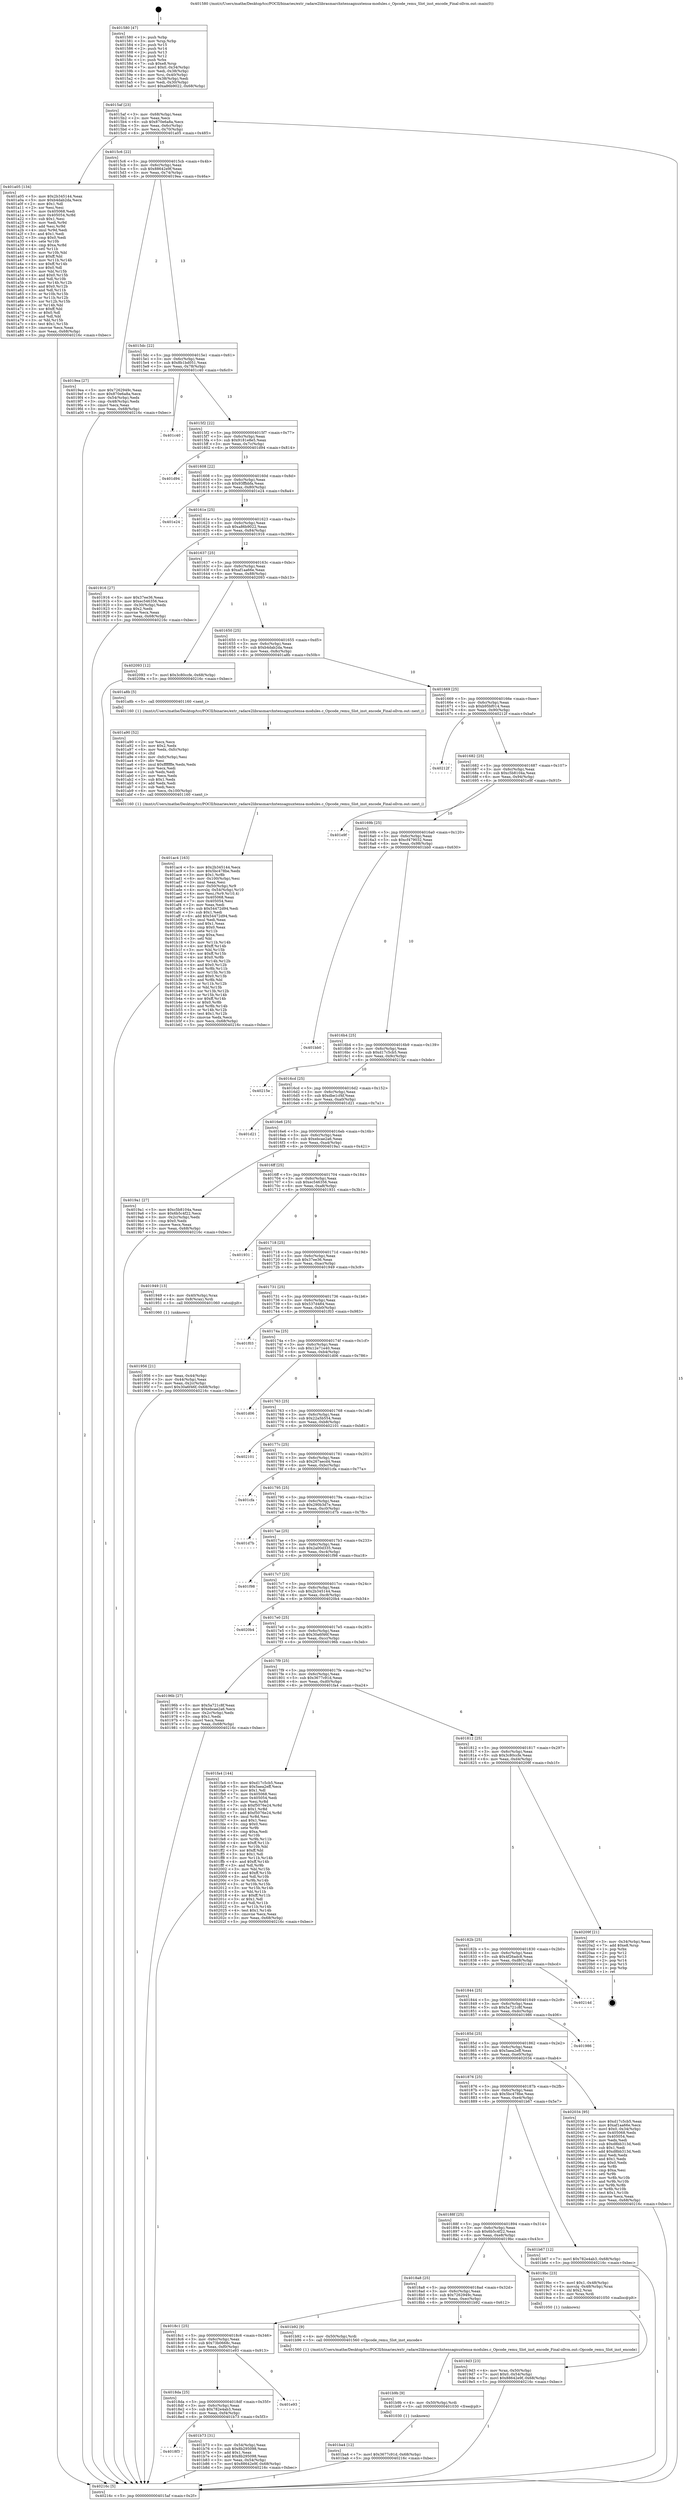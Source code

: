 digraph "0x401580" {
  label = "0x401580 (/mnt/c/Users/mathe/Desktop/tcc/POCII/binaries/extr_radare2librasmarchxtensagnuxtensa-modules.c_Opcode_remu_Slot_inst_encode_Final-ollvm.out::main(0))"
  labelloc = "t"
  node[shape=record]

  Entry [label="",width=0.3,height=0.3,shape=circle,fillcolor=black,style=filled]
  "0x4015af" [label="{
     0x4015af [23]\l
     | [instrs]\l
     &nbsp;&nbsp;0x4015af \<+3\>: mov -0x68(%rbp),%eax\l
     &nbsp;&nbsp;0x4015b2 \<+2\>: mov %eax,%ecx\l
     &nbsp;&nbsp;0x4015b4 \<+6\>: sub $0x870e6a8a,%ecx\l
     &nbsp;&nbsp;0x4015ba \<+3\>: mov %eax,-0x6c(%rbp)\l
     &nbsp;&nbsp;0x4015bd \<+3\>: mov %ecx,-0x70(%rbp)\l
     &nbsp;&nbsp;0x4015c0 \<+6\>: je 0000000000401a05 \<main+0x485\>\l
  }"]
  "0x401a05" [label="{
     0x401a05 [134]\l
     | [instrs]\l
     &nbsp;&nbsp;0x401a05 \<+5\>: mov $0x2b345144,%eax\l
     &nbsp;&nbsp;0x401a0a \<+5\>: mov $0xb4dab2da,%ecx\l
     &nbsp;&nbsp;0x401a0f \<+2\>: mov $0x1,%dl\l
     &nbsp;&nbsp;0x401a11 \<+2\>: xor %esi,%esi\l
     &nbsp;&nbsp;0x401a13 \<+7\>: mov 0x405068,%edi\l
     &nbsp;&nbsp;0x401a1a \<+8\>: mov 0x405054,%r8d\l
     &nbsp;&nbsp;0x401a22 \<+3\>: sub $0x1,%esi\l
     &nbsp;&nbsp;0x401a25 \<+3\>: mov %edi,%r9d\l
     &nbsp;&nbsp;0x401a28 \<+3\>: add %esi,%r9d\l
     &nbsp;&nbsp;0x401a2b \<+4\>: imul %r9d,%edi\l
     &nbsp;&nbsp;0x401a2f \<+3\>: and $0x1,%edi\l
     &nbsp;&nbsp;0x401a32 \<+3\>: cmp $0x0,%edi\l
     &nbsp;&nbsp;0x401a35 \<+4\>: sete %r10b\l
     &nbsp;&nbsp;0x401a39 \<+4\>: cmp $0xa,%r8d\l
     &nbsp;&nbsp;0x401a3d \<+4\>: setl %r11b\l
     &nbsp;&nbsp;0x401a41 \<+3\>: mov %r10b,%bl\l
     &nbsp;&nbsp;0x401a44 \<+3\>: xor $0xff,%bl\l
     &nbsp;&nbsp;0x401a47 \<+3\>: mov %r11b,%r14b\l
     &nbsp;&nbsp;0x401a4a \<+4\>: xor $0xff,%r14b\l
     &nbsp;&nbsp;0x401a4e \<+3\>: xor $0x0,%dl\l
     &nbsp;&nbsp;0x401a51 \<+3\>: mov %bl,%r15b\l
     &nbsp;&nbsp;0x401a54 \<+4\>: and $0x0,%r15b\l
     &nbsp;&nbsp;0x401a58 \<+3\>: and %dl,%r10b\l
     &nbsp;&nbsp;0x401a5b \<+3\>: mov %r14b,%r12b\l
     &nbsp;&nbsp;0x401a5e \<+4\>: and $0x0,%r12b\l
     &nbsp;&nbsp;0x401a62 \<+3\>: and %dl,%r11b\l
     &nbsp;&nbsp;0x401a65 \<+3\>: or %r10b,%r15b\l
     &nbsp;&nbsp;0x401a68 \<+3\>: or %r11b,%r12b\l
     &nbsp;&nbsp;0x401a6b \<+3\>: xor %r12b,%r15b\l
     &nbsp;&nbsp;0x401a6e \<+3\>: or %r14b,%bl\l
     &nbsp;&nbsp;0x401a71 \<+3\>: xor $0xff,%bl\l
     &nbsp;&nbsp;0x401a74 \<+3\>: or $0x0,%dl\l
     &nbsp;&nbsp;0x401a77 \<+2\>: and %dl,%bl\l
     &nbsp;&nbsp;0x401a79 \<+3\>: or %bl,%r15b\l
     &nbsp;&nbsp;0x401a7c \<+4\>: test $0x1,%r15b\l
     &nbsp;&nbsp;0x401a80 \<+3\>: cmovne %ecx,%eax\l
     &nbsp;&nbsp;0x401a83 \<+3\>: mov %eax,-0x68(%rbp)\l
     &nbsp;&nbsp;0x401a86 \<+5\>: jmp 000000000040216c \<main+0xbec\>\l
  }"]
  "0x4015c6" [label="{
     0x4015c6 [22]\l
     | [instrs]\l
     &nbsp;&nbsp;0x4015c6 \<+5\>: jmp 00000000004015cb \<main+0x4b\>\l
     &nbsp;&nbsp;0x4015cb \<+3\>: mov -0x6c(%rbp),%eax\l
     &nbsp;&nbsp;0x4015ce \<+5\>: sub $0x88642e9f,%eax\l
     &nbsp;&nbsp;0x4015d3 \<+3\>: mov %eax,-0x74(%rbp)\l
     &nbsp;&nbsp;0x4015d6 \<+6\>: je 00000000004019ea \<main+0x46a\>\l
  }"]
  Exit [label="",width=0.3,height=0.3,shape=circle,fillcolor=black,style=filled,peripheries=2]
  "0x4019ea" [label="{
     0x4019ea [27]\l
     | [instrs]\l
     &nbsp;&nbsp;0x4019ea \<+5\>: mov $0x7262949c,%eax\l
     &nbsp;&nbsp;0x4019ef \<+5\>: mov $0x870e6a8a,%ecx\l
     &nbsp;&nbsp;0x4019f4 \<+3\>: mov -0x54(%rbp),%edx\l
     &nbsp;&nbsp;0x4019f7 \<+3\>: cmp -0x48(%rbp),%edx\l
     &nbsp;&nbsp;0x4019fa \<+3\>: cmovl %ecx,%eax\l
     &nbsp;&nbsp;0x4019fd \<+3\>: mov %eax,-0x68(%rbp)\l
     &nbsp;&nbsp;0x401a00 \<+5\>: jmp 000000000040216c \<main+0xbec\>\l
  }"]
  "0x4015dc" [label="{
     0x4015dc [22]\l
     | [instrs]\l
     &nbsp;&nbsp;0x4015dc \<+5\>: jmp 00000000004015e1 \<main+0x61\>\l
     &nbsp;&nbsp;0x4015e1 \<+3\>: mov -0x6c(%rbp),%eax\l
     &nbsp;&nbsp;0x4015e4 \<+5\>: sub $0x8b1bd051,%eax\l
     &nbsp;&nbsp;0x4015e9 \<+3\>: mov %eax,-0x78(%rbp)\l
     &nbsp;&nbsp;0x4015ec \<+6\>: je 0000000000401c40 \<main+0x6c0\>\l
  }"]
  "0x401ba4" [label="{
     0x401ba4 [12]\l
     | [instrs]\l
     &nbsp;&nbsp;0x401ba4 \<+7\>: movl $0x3677c91d,-0x68(%rbp)\l
     &nbsp;&nbsp;0x401bab \<+5\>: jmp 000000000040216c \<main+0xbec\>\l
  }"]
  "0x401c40" [label="{
     0x401c40\l
  }", style=dashed]
  "0x4015f2" [label="{
     0x4015f2 [22]\l
     | [instrs]\l
     &nbsp;&nbsp;0x4015f2 \<+5\>: jmp 00000000004015f7 \<main+0x77\>\l
     &nbsp;&nbsp;0x4015f7 \<+3\>: mov -0x6c(%rbp),%eax\l
     &nbsp;&nbsp;0x4015fa \<+5\>: sub $0x9181e8e5,%eax\l
     &nbsp;&nbsp;0x4015ff \<+3\>: mov %eax,-0x7c(%rbp)\l
     &nbsp;&nbsp;0x401602 \<+6\>: je 0000000000401d94 \<main+0x814\>\l
  }"]
  "0x401b9b" [label="{
     0x401b9b [9]\l
     | [instrs]\l
     &nbsp;&nbsp;0x401b9b \<+4\>: mov -0x50(%rbp),%rdi\l
     &nbsp;&nbsp;0x401b9f \<+5\>: call 0000000000401030 \<free@plt\>\l
     | [calls]\l
     &nbsp;&nbsp;0x401030 \{1\} (unknown)\l
  }"]
  "0x401d94" [label="{
     0x401d94\l
  }", style=dashed]
  "0x401608" [label="{
     0x401608 [22]\l
     | [instrs]\l
     &nbsp;&nbsp;0x401608 \<+5\>: jmp 000000000040160d \<main+0x8d\>\l
     &nbsp;&nbsp;0x40160d \<+3\>: mov -0x6c(%rbp),%eax\l
     &nbsp;&nbsp;0x401610 \<+5\>: sub $0x93ffbbfa,%eax\l
     &nbsp;&nbsp;0x401615 \<+3\>: mov %eax,-0x80(%rbp)\l
     &nbsp;&nbsp;0x401618 \<+6\>: je 0000000000401e24 \<main+0x8a4\>\l
  }"]
  "0x4018f3" [label="{
     0x4018f3\l
  }", style=dashed]
  "0x401e24" [label="{
     0x401e24\l
  }", style=dashed]
  "0x40161e" [label="{
     0x40161e [25]\l
     | [instrs]\l
     &nbsp;&nbsp;0x40161e \<+5\>: jmp 0000000000401623 \<main+0xa3\>\l
     &nbsp;&nbsp;0x401623 \<+3\>: mov -0x6c(%rbp),%eax\l
     &nbsp;&nbsp;0x401626 \<+5\>: sub $0xa86b9022,%eax\l
     &nbsp;&nbsp;0x40162b \<+6\>: mov %eax,-0x84(%rbp)\l
     &nbsp;&nbsp;0x401631 \<+6\>: je 0000000000401916 \<main+0x396\>\l
  }"]
  "0x401b73" [label="{
     0x401b73 [31]\l
     | [instrs]\l
     &nbsp;&nbsp;0x401b73 \<+3\>: mov -0x54(%rbp),%eax\l
     &nbsp;&nbsp;0x401b76 \<+5\>: sub $0x8b295098,%eax\l
     &nbsp;&nbsp;0x401b7b \<+3\>: add $0x1,%eax\l
     &nbsp;&nbsp;0x401b7e \<+5\>: add $0x8b295098,%eax\l
     &nbsp;&nbsp;0x401b83 \<+3\>: mov %eax,-0x54(%rbp)\l
     &nbsp;&nbsp;0x401b86 \<+7\>: movl $0x88642e9f,-0x68(%rbp)\l
     &nbsp;&nbsp;0x401b8d \<+5\>: jmp 000000000040216c \<main+0xbec\>\l
  }"]
  "0x401916" [label="{
     0x401916 [27]\l
     | [instrs]\l
     &nbsp;&nbsp;0x401916 \<+5\>: mov $0x37ee36,%eax\l
     &nbsp;&nbsp;0x40191b \<+5\>: mov $0xec546356,%ecx\l
     &nbsp;&nbsp;0x401920 \<+3\>: mov -0x30(%rbp),%edx\l
     &nbsp;&nbsp;0x401923 \<+3\>: cmp $0x2,%edx\l
     &nbsp;&nbsp;0x401926 \<+3\>: cmovne %ecx,%eax\l
     &nbsp;&nbsp;0x401929 \<+3\>: mov %eax,-0x68(%rbp)\l
     &nbsp;&nbsp;0x40192c \<+5\>: jmp 000000000040216c \<main+0xbec\>\l
  }"]
  "0x401637" [label="{
     0x401637 [25]\l
     | [instrs]\l
     &nbsp;&nbsp;0x401637 \<+5\>: jmp 000000000040163c \<main+0xbc\>\l
     &nbsp;&nbsp;0x40163c \<+3\>: mov -0x6c(%rbp),%eax\l
     &nbsp;&nbsp;0x40163f \<+5\>: sub $0xaf1aa66e,%eax\l
     &nbsp;&nbsp;0x401644 \<+6\>: mov %eax,-0x88(%rbp)\l
     &nbsp;&nbsp;0x40164a \<+6\>: je 0000000000402093 \<main+0xb13\>\l
  }"]
  "0x40216c" [label="{
     0x40216c [5]\l
     | [instrs]\l
     &nbsp;&nbsp;0x40216c \<+5\>: jmp 00000000004015af \<main+0x2f\>\l
  }"]
  "0x401580" [label="{
     0x401580 [47]\l
     | [instrs]\l
     &nbsp;&nbsp;0x401580 \<+1\>: push %rbp\l
     &nbsp;&nbsp;0x401581 \<+3\>: mov %rsp,%rbp\l
     &nbsp;&nbsp;0x401584 \<+2\>: push %r15\l
     &nbsp;&nbsp;0x401586 \<+2\>: push %r14\l
     &nbsp;&nbsp;0x401588 \<+2\>: push %r13\l
     &nbsp;&nbsp;0x40158a \<+2\>: push %r12\l
     &nbsp;&nbsp;0x40158c \<+1\>: push %rbx\l
     &nbsp;&nbsp;0x40158d \<+7\>: sub $0xe8,%rsp\l
     &nbsp;&nbsp;0x401594 \<+7\>: movl $0x0,-0x34(%rbp)\l
     &nbsp;&nbsp;0x40159b \<+3\>: mov %edi,-0x38(%rbp)\l
     &nbsp;&nbsp;0x40159e \<+4\>: mov %rsi,-0x40(%rbp)\l
     &nbsp;&nbsp;0x4015a2 \<+3\>: mov -0x38(%rbp),%edi\l
     &nbsp;&nbsp;0x4015a5 \<+3\>: mov %edi,-0x30(%rbp)\l
     &nbsp;&nbsp;0x4015a8 \<+7\>: movl $0xa86b9022,-0x68(%rbp)\l
  }"]
  "0x4018da" [label="{
     0x4018da [25]\l
     | [instrs]\l
     &nbsp;&nbsp;0x4018da \<+5\>: jmp 00000000004018df \<main+0x35f\>\l
     &nbsp;&nbsp;0x4018df \<+3\>: mov -0x6c(%rbp),%eax\l
     &nbsp;&nbsp;0x4018e2 \<+5\>: sub $0x782e4ab3,%eax\l
     &nbsp;&nbsp;0x4018e7 \<+6\>: mov %eax,-0xf4(%rbp)\l
     &nbsp;&nbsp;0x4018ed \<+6\>: je 0000000000401b73 \<main+0x5f3\>\l
  }"]
  "0x402093" [label="{
     0x402093 [12]\l
     | [instrs]\l
     &nbsp;&nbsp;0x402093 \<+7\>: movl $0x3c80ccfe,-0x68(%rbp)\l
     &nbsp;&nbsp;0x40209a \<+5\>: jmp 000000000040216c \<main+0xbec\>\l
  }"]
  "0x401650" [label="{
     0x401650 [25]\l
     | [instrs]\l
     &nbsp;&nbsp;0x401650 \<+5\>: jmp 0000000000401655 \<main+0xd5\>\l
     &nbsp;&nbsp;0x401655 \<+3\>: mov -0x6c(%rbp),%eax\l
     &nbsp;&nbsp;0x401658 \<+5\>: sub $0xb4dab2da,%eax\l
     &nbsp;&nbsp;0x40165d \<+6\>: mov %eax,-0x8c(%rbp)\l
     &nbsp;&nbsp;0x401663 \<+6\>: je 0000000000401a8b \<main+0x50b\>\l
  }"]
  "0x401e93" [label="{
     0x401e93\l
  }", style=dashed]
  "0x401a8b" [label="{
     0x401a8b [5]\l
     | [instrs]\l
     &nbsp;&nbsp;0x401a8b \<+5\>: call 0000000000401160 \<next_i\>\l
     | [calls]\l
     &nbsp;&nbsp;0x401160 \{1\} (/mnt/c/Users/mathe/Desktop/tcc/POCII/binaries/extr_radare2librasmarchxtensagnuxtensa-modules.c_Opcode_remu_Slot_inst_encode_Final-ollvm.out::next_i)\l
  }"]
  "0x401669" [label="{
     0x401669 [25]\l
     | [instrs]\l
     &nbsp;&nbsp;0x401669 \<+5\>: jmp 000000000040166e \<main+0xee\>\l
     &nbsp;&nbsp;0x40166e \<+3\>: mov -0x6c(%rbp),%eax\l
     &nbsp;&nbsp;0x401671 \<+5\>: sub $0xb95bf014,%eax\l
     &nbsp;&nbsp;0x401676 \<+6\>: mov %eax,-0x90(%rbp)\l
     &nbsp;&nbsp;0x40167c \<+6\>: je 000000000040212f \<main+0xbaf\>\l
  }"]
  "0x4018c1" [label="{
     0x4018c1 [25]\l
     | [instrs]\l
     &nbsp;&nbsp;0x4018c1 \<+5\>: jmp 00000000004018c6 \<main+0x346\>\l
     &nbsp;&nbsp;0x4018c6 \<+3\>: mov -0x6c(%rbp),%eax\l
     &nbsp;&nbsp;0x4018c9 \<+5\>: sub $0x73b0668c,%eax\l
     &nbsp;&nbsp;0x4018ce \<+6\>: mov %eax,-0xf0(%rbp)\l
     &nbsp;&nbsp;0x4018d4 \<+6\>: je 0000000000401e93 \<main+0x913\>\l
  }"]
  "0x40212f" [label="{
     0x40212f\l
  }", style=dashed]
  "0x401682" [label="{
     0x401682 [25]\l
     | [instrs]\l
     &nbsp;&nbsp;0x401682 \<+5\>: jmp 0000000000401687 \<main+0x107\>\l
     &nbsp;&nbsp;0x401687 \<+3\>: mov -0x6c(%rbp),%eax\l
     &nbsp;&nbsp;0x40168a \<+5\>: sub $0xc5b8104a,%eax\l
     &nbsp;&nbsp;0x40168f \<+6\>: mov %eax,-0x94(%rbp)\l
     &nbsp;&nbsp;0x401695 \<+6\>: je 0000000000401e9f \<main+0x91f\>\l
  }"]
  "0x401b92" [label="{
     0x401b92 [9]\l
     | [instrs]\l
     &nbsp;&nbsp;0x401b92 \<+4\>: mov -0x50(%rbp),%rdi\l
     &nbsp;&nbsp;0x401b96 \<+5\>: call 0000000000401560 \<Opcode_remu_Slot_inst_encode\>\l
     | [calls]\l
     &nbsp;&nbsp;0x401560 \{1\} (/mnt/c/Users/mathe/Desktop/tcc/POCII/binaries/extr_radare2librasmarchxtensagnuxtensa-modules.c_Opcode_remu_Slot_inst_encode_Final-ollvm.out::Opcode_remu_Slot_inst_encode)\l
  }"]
  "0x401e9f" [label="{
     0x401e9f\l
  }", style=dashed]
  "0x40169b" [label="{
     0x40169b [25]\l
     | [instrs]\l
     &nbsp;&nbsp;0x40169b \<+5\>: jmp 00000000004016a0 \<main+0x120\>\l
     &nbsp;&nbsp;0x4016a0 \<+3\>: mov -0x6c(%rbp),%eax\l
     &nbsp;&nbsp;0x4016a3 \<+5\>: sub $0xcf479032,%eax\l
     &nbsp;&nbsp;0x4016a8 \<+6\>: mov %eax,-0x98(%rbp)\l
     &nbsp;&nbsp;0x4016ae \<+6\>: je 0000000000401bb0 \<main+0x630\>\l
  }"]
  "0x401ac4" [label="{
     0x401ac4 [163]\l
     | [instrs]\l
     &nbsp;&nbsp;0x401ac4 \<+5\>: mov $0x2b345144,%ecx\l
     &nbsp;&nbsp;0x401ac9 \<+5\>: mov $0x5bc478be,%edx\l
     &nbsp;&nbsp;0x401ace \<+3\>: mov $0x1,%r8b\l
     &nbsp;&nbsp;0x401ad1 \<+6\>: mov -0x100(%rbp),%esi\l
     &nbsp;&nbsp;0x401ad7 \<+3\>: imul %eax,%esi\l
     &nbsp;&nbsp;0x401ada \<+4\>: mov -0x50(%rbp),%r9\l
     &nbsp;&nbsp;0x401ade \<+4\>: movslq -0x54(%rbp),%r10\l
     &nbsp;&nbsp;0x401ae2 \<+4\>: mov %esi,(%r9,%r10,4)\l
     &nbsp;&nbsp;0x401ae6 \<+7\>: mov 0x405068,%eax\l
     &nbsp;&nbsp;0x401aed \<+7\>: mov 0x405054,%esi\l
     &nbsp;&nbsp;0x401af4 \<+2\>: mov %eax,%edi\l
     &nbsp;&nbsp;0x401af6 \<+6\>: sub $0x54472d94,%edi\l
     &nbsp;&nbsp;0x401afc \<+3\>: sub $0x1,%edi\l
     &nbsp;&nbsp;0x401aff \<+6\>: add $0x54472d94,%edi\l
     &nbsp;&nbsp;0x401b05 \<+3\>: imul %edi,%eax\l
     &nbsp;&nbsp;0x401b08 \<+3\>: and $0x1,%eax\l
     &nbsp;&nbsp;0x401b0b \<+3\>: cmp $0x0,%eax\l
     &nbsp;&nbsp;0x401b0e \<+4\>: sete %r11b\l
     &nbsp;&nbsp;0x401b12 \<+3\>: cmp $0xa,%esi\l
     &nbsp;&nbsp;0x401b15 \<+3\>: setl %bl\l
     &nbsp;&nbsp;0x401b18 \<+3\>: mov %r11b,%r14b\l
     &nbsp;&nbsp;0x401b1b \<+4\>: xor $0xff,%r14b\l
     &nbsp;&nbsp;0x401b1f \<+3\>: mov %bl,%r15b\l
     &nbsp;&nbsp;0x401b22 \<+4\>: xor $0xff,%r15b\l
     &nbsp;&nbsp;0x401b26 \<+4\>: xor $0x0,%r8b\l
     &nbsp;&nbsp;0x401b2a \<+3\>: mov %r14b,%r12b\l
     &nbsp;&nbsp;0x401b2d \<+4\>: and $0x0,%r12b\l
     &nbsp;&nbsp;0x401b31 \<+3\>: and %r8b,%r11b\l
     &nbsp;&nbsp;0x401b34 \<+3\>: mov %r15b,%r13b\l
     &nbsp;&nbsp;0x401b37 \<+4\>: and $0x0,%r13b\l
     &nbsp;&nbsp;0x401b3b \<+3\>: and %r8b,%bl\l
     &nbsp;&nbsp;0x401b3e \<+3\>: or %r11b,%r12b\l
     &nbsp;&nbsp;0x401b41 \<+3\>: or %bl,%r13b\l
     &nbsp;&nbsp;0x401b44 \<+3\>: xor %r13b,%r12b\l
     &nbsp;&nbsp;0x401b47 \<+3\>: or %r15b,%r14b\l
     &nbsp;&nbsp;0x401b4a \<+4\>: xor $0xff,%r14b\l
     &nbsp;&nbsp;0x401b4e \<+4\>: or $0x0,%r8b\l
     &nbsp;&nbsp;0x401b52 \<+3\>: and %r8b,%r14b\l
     &nbsp;&nbsp;0x401b55 \<+3\>: or %r14b,%r12b\l
     &nbsp;&nbsp;0x401b58 \<+4\>: test $0x1,%r12b\l
     &nbsp;&nbsp;0x401b5c \<+3\>: cmovne %edx,%ecx\l
     &nbsp;&nbsp;0x401b5f \<+3\>: mov %ecx,-0x68(%rbp)\l
     &nbsp;&nbsp;0x401b62 \<+5\>: jmp 000000000040216c \<main+0xbec\>\l
  }"]
  "0x401bb0" [label="{
     0x401bb0\l
  }", style=dashed]
  "0x4016b4" [label="{
     0x4016b4 [25]\l
     | [instrs]\l
     &nbsp;&nbsp;0x4016b4 \<+5\>: jmp 00000000004016b9 \<main+0x139\>\l
     &nbsp;&nbsp;0x4016b9 \<+3\>: mov -0x6c(%rbp),%eax\l
     &nbsp;&nbsp;0x4016bc \<+5\>: sub $0xd17c5cb5,%eax\l
     &nbsp;&nbsp;0x4016c1 \<+6\>: mov %eax,-0x9c(%rbp)\l
     &nbsp;&nbsp;0x4016c7 \<+6\>: je 000000000040215e \<main+0xbde\>\l
  }"]
  "0x401a90" [label="{
     0x401a90 [52]\l
     | [instrs]\l
     &nbsp;&nbsp;0x401a90 \<+2\>: xor %ecx,%ecx\l
     &nbsp;&nbsp;0x401a92 \<+5\>: mov $0x2,%edx\l
     &nbsp;&nbsp;0x401a97 \<+6\>: mov %edx,-0xfc(%rbp)\l
     &nbsp;&nbsp;0x401a9d \<+1\>: cltd\l
     &nbsp;&nbsp;0x401a9e \<+6\>: mov -0xfc(%rbp),%esi\l
     &nbsp;&nbsp;0x401aa4 \<+2\>: idiv %esi\l
     &nbsp;&nbsp;0x401aa6 \<+6\>: imul $0xfffffffe,%edx,%edx\l
     &nbsp;&nbsp;0x401aac \<+2\>: mov %ecx,%edi\l
     &nbsp;&nbsp;0x401aae \<+2\>: sub %edx,%edi\l
     &nbsp;&nbsp;0x401ab0 \<+2\>: mov %ecx,%edx\l
     &nbsp;&nbsp;0x401ab2 \<+3\>: sub $0x1,%edx\l
     &nbsp;&nbsp;0x401ab5 \<+2\>: add %edx,%edi\l
     &nbsp;&nbsp;0x401ab7 \<+2\>: sub %edi,%ecx\l
     &nbsp;&nbsp;0x401ab9 \<+6\>: mov %ecx,-0x100(%rbp)\l
     &nbsp;&nbsp;0x401abf \<+5\>: call 0000000000401160 \<next_i\>\l
     | [calls]\l
     &nbsp;&nbsp;0x401160 \{1\} (/mnt/c/Users/mathe/Desktop/tcc/POCII/binaries/extr_radare2librasmarchxtensagnuxtensa-modules.c_Opcode_remu_Slot_inst_encode_Final-ollvm.out::next_i)\l
  }"]
  "0x40215e" [label="{
     0x40215e\l
  }", style=dashed]
  "0x4016cd" [label="{
     0x4016cd [25]\l
     | [instrs]\l
     &nbsp;&nbsp;0x4016cd \<+5\>: jmp 00000000004016d2 \<main+0x152\>\l
     &nbsp;&nbsp;0x4016d2 \<+3\>: mov -0x6c(%rbp),%eax\l
     &nbsp;&nbsp;0x4016d5 \<+5\>: sub $0xdbe1cf4f,%eax\l
     &nbsp;&nbsp;0x4016da \<+6\>: mov %eax,-0xa0(%rbp)\l
     &nbsp;&nbsp;0x4016e0 \<+6\>: je 0000000000401d21 \<main+0x7a1\>\l
  }"]
  "0x4019d3" [label="{
     0x4019d3 [23]\l
     | [instrs]\l
     &nbsp;&nbsp;0x4019d3 \<+4\>: mov %rax,-0x50(%rbp)\l
     &nbsp;&nbsp;0x4019d7 \<+7\>: movl $0x0,-0x54(%rbp)\l
     &nbsp;&nbsp;0x4019de \<+7\>: movl $0x88642e9f,-0x68(%rbp)\l
     &nbsp;&nbsp;0x4019e5 \<+5\>: jmp 000000000040216c \<main+0xbec\>\l
  }"]
  "0x401d21" [label="{
     0x401d21\l
  }", style=dashed]
  "0x4016e6" [label="{
     0x4016e6 [25]\l
     | [instrs]\l
     &nbsp;&nbsp;0x4016e6 \<+5\>: jmp 00000000004016eb \<main+0x16b\>\l
     &nbsp;&nbsp;0x4016eb \<+3\>: mov -0x6c(%rbp),%eax\l
     &nbsp;&nbsp;0x4016ee \<+5\>: sub $0xebcae2a6,%eax\l
     &nbsp;&nbsp;0x4016f3 \<+6\>: mov %eax,-0xa4(%rbp)\l
     &nbsp;&nbsp;0x4016f9 \<+6\>: je 00000000004019a1 \<main+0x421\>\l
  }"]
  "0x4018a8" [label="{
     0x4018a8 [25]\l
     | [instrs]\l
     &nbsp;&nbsp;0x4018a8 \<+5\>: jmp 00000000004018ad \<main+0x32d\>\l
     &nbsp;&nbsp;0x4018ad \<+3\>: mov -0x6c(%rbp),%eax\l
     &nbsp;&nbsp;0x4018b0 \<+5\>: sub $0x7262949c,%eax\l
     &nbsp;&nbsp;0x4018b5 \<+6\>: mov %eax,-0xec(%rbp)\l
     &nbsp;&nbsp;0x4018bb \<+6\>: je 0000000000401b92 \<main+0x612\>\l
  }"]
  "0x4019a1" [label="{
     0x4019a1 [27]\l
     | [instrs]\l
     &nbsp;&nbsp;0x4019a1 \<+5\>: mov $0xc5b8104a,%eax\l
     &nbsp;&nbsp;0x4019a6 \<+5\>: mov $0x6b5c4f22,%ecx\l
     &nbsp;&nbsp;0x4019ab \<+3\>: mov -0x2c(%rbp),%edx\l
     &nbsp;&nbsp;0x4019ae \<+3\>: cmp $0x0,%edx\l
     &nbsp;&nbsp;0x4019b1 \<+3\>: cmove %ecx,%eax\l
     &nbsp;&nbsp;0x4019b4 \<+3\>: mov %eax,-0x68(%rbp)\l
     &nbsp;&nbsp;0x4019b7 \<+5\>: jmp 000000000040216c \<main+0xbec\>\l
  }"]
  "0x4016ff" [label="{
     0x4016ff [25]\l
     | [instrs]\l
     &nbsp;&nbsp;0x4016ff \<+5\>: jmp 0000000000401704 \<main+0x184\>\l
     &nbsp;&nbsp;0x401704 \<+3\>: mov -0x6c(%rbp),%eax\l
     &nbsp;&nbsp;0x401707 \<+5\>: sub $0xec546356,%eax\l
     &nbsp;&nbsp;0x40170c \<+6\>: mov %eax,-0xa8(%rbp)\l
     &nbsp;&nbsp;0x401712 \<+6\>: je 0000000000401931 \<main+0x3b1\>\l
  }"]
  "0x4019bc" [label="{
     0x4019bc [23]\l
     | [instrs]\l
     &nbsp;&nbsp;0x4019bc \<+7\>: movl $0x1,-0x48(%rbp)\l
     &nbsp;&nbsp;0x4019c3 \<+4\>: movslq -0x48(%rbp),%rax\l
     &nbsp;&nbsp;0x4019c7 \<+4\>: shl $0x2,%rax\l
     &nbsp;&nbsp;0x4019cb \<+3\>: mov %rax,%rdi\l
     &nbsp;&nbsp;0x4019ce \<+5\>: call 0000000000401050 \<malloc@plt\>\l
     | [calls]\l
     &nbsp;&nbsp;0x401050 \{1\} (unknown)\l
  }"]
  "0x401931" [label="{
     0x401931\l
  }", style=dashed]
  "0x401718" [label="{
     0x401718 [25]\l
     | [instrs]\l
     &nbsp;&nbsp;0x401718 \<+5\>: jmp 000000000040171d \<main+0x19d\>\l
     &nbsp;&nbsp;0x40171d \<+3\>: mov -0x6c(%rbp),%eax\l
     &nbsp;&nbsp;0x401720 \<+5\>: sub $0x37ee36,%eax\l
     &nbsp;&nbsp;0x401725 \<+6\>: mov %eax,-0xac(%rbp)\l
     &nbsp;&nbsp;0x40172b \<+6\>: je 0000000000401949 \<main+0x3c9\>\l
  }"]
  "0x40188f" [label="{
     0x40188f [25]\l
     | [instrs]\l
     &nbsp;&nbsp;0x40188f \<+5\>: jmp 0000000000401894 \<main+0x314\>\l
     &nbsp;&nbsp;0x401894 \<+3\>: mov -0x6c(%rbp),%eax\l
     &nbsp;&nbsp;0x401897 \<+5\>: sub $0x6b5c4f22,%eax\l
     &nbsp;&nbsp;0x40189c \<+6\>: mov %eax,-0xe8(%rbp)\l
     &nbsp;&nbsp;0x4018a2 \<+6\>: je 00000000004019bc \<main+0x43c\>\l
  }"]
  "0x401949" [label="{
     0x401949 [13]\l
     | [instrs]\l
     &nbsp;&nbsp;0x401949 \<+4\>: mov -0x40(%rbp),%rax\l
     &nbsp;&nbsp;0x40194d \<+4\>: mov 0x8(%rax),%rdi\l
     &nbsp;&nbsp;0x401951 \<+5\>: call 0000000000401060 \<atoi@plt\>\l
     | [calls]\l
     &nbsp;&nbsp;0x401060 \{1\} (unknown)\l
  }"]
  "0x401731" [label="{
     0x401731 [25]\l
     | [instrs]\l
     &nbsp;&nbsp;0x401731 \<+5\>: jmp 0000000000401736 \<main+0x1b6\>\l
     &nbsp;&nbsp;0x401736 \<+3\>: mov -0x6c(%rbp),%eax\l
     &nbsp;&nbsp;0x401739 \<+5\>: sub $0x537d484,%eax\l
     &nbsp;&nbsp;0x40173e \<+6\>: mov %eax,-0xb0(%rbp)\l
     &nbsp;&nbsp;0x401744 \<+6\>: je 0000000000401f03 \<main+0x983\>\l
  }"]
  "0x401956" [label="{
     0x401956 [21]\l
     | [instrs]\l
     &nbsp;&nbsp;0x401956 \<+3\>: mov %eax,-0x44(%rbp)\l
     &nbsp;&nbsp;0x401959 \<+3\>: mov -0x44(%rbp),%eax\l
     &nbsp;&nbsp;0x40195c \<+3\>: mov %eax,-0x2c(%rbp)\l
     &nbsp;&nbsp;0x40195f \<+7\>: movl $0x30a6f46f,-0x68(%rbp)\l
     &nbsp;&nbsp;0x401966 \<+5\>: jmp 000000000040216c \<main+0xbec\>\l
  }"]
  "0x401b67" [label="{
     0x401b67 [12]\l
     | [instrs]\l
     &nbsp;&nbsp;0x401b67 \<+7\>: movl $0x782e4ab3,-0x68(%rbp)\l
     &nbsp;&nbsp;0x401b6e \<+5\>: jmp 000000000040216c \<main+0xbec\>\l
  }"]
  "0x401f03" [label="{
     0x401f03\l
  }", style=dashed]
  "0x40174a" [label="{
     0x40174a [25]\l
     | [instrs]\l
     &nbsp;&nbsp;0x40174a \<+5\>: jmp 000000000040174f \<main+0x1cf\>\l
     &nbsp;&nbsp;0x40174f \<+3\>: mov -0x6c(%rbp),%eax\l
     &nbsp;&nbsp;0x401752 \<+5\>: sub $0x12e71e40,%eax\l
     &nbsp;&nbsp;0x401757 \<+6\>: mov %eax,-0xb4(%rbp)\l
     &nbsp;&nbsp;0x40175d \<+6\>: je 0000000000401d06 \<main+0x786\>\l
  }"]
  "0x401876" [label="{
     0x401876 [25]\l
     | [instrs]\l
     &nbsp;&nbsp;0x401876 \<+5\>: jmp 000000000040187b \<main+0x2fb\>\l
     &nbsp;&nbsp;0x40187b \<+3\>: mov -0x6c(%rbp),%eax\l
     &nbsp;&nbsp;0x40187e \<+5\>: sub $0x5bc478be,%eax\l
     &nbsp;&nbsp;0x401883 \<+6\>: mov %eax,-0xe4(%rbp)\l
     &nbsp;&nbsp;0x401889 \<+6\>: je 0000000000401b67 \<main+0x5e7\>\l
  }"]
  "0x401d06" [label="{
     0x401d06\l
  }", style=dashed]
  "0x401763" [label="{
     0x401763 [25]\l
     | [instrs]\l
     &nbsp;&nbsp;0x401763 \<+5\>: jmp 0000000000401768 \<main+0x1e8\>\l
     &nbsp;&nbsp;0x401768 \<+3\>: mov -0x6c(%rbp),%eax\l
     &nbsp;&nbsp;0x40176b \<+5\>: sub $0x22a5b554,%eax\l
     &nbsp;&nbsp;0x401770 \<+6\>: mov %eax,-0xb8(%rbp)\l
     &nbsp;&nbsp;0x401776 \<+6\>: je 0000000000402101 \<main+0xb81\>\l
  }"]
  "0x402034" [label="{
     0x402034 [95]\l
     | [instrs]\l
     &nbsp;&nbsp;0x402034 \<+5\>: mov $0xd17c5cb5,%eax\l
     &nbsp;&nbsp;0x402039 \<+5\>: mov $0xaf1aa66e,%ecx\l
     &nbsp;&nbsp;0x40203e \<+7\>: movl $0x0,-0x34(%rbp)\l
     &nbsp;&nbsp;0x402045 \<+7\>: mov 0x405068,%edx\l
     &nbsp;&nbsp;0x40204c \<+7\>: mov 0x405054,%esi\l
     &nbsp;&nbsp;0x402053 \<+2\>: mov %edx,%edi\l
     &nbsp;&nbsp;0x402055 \<+6\>: sub $0xd8bb313d,%edi\l
     &nbsp;&nbsp;0x40205b \<+3\>: sub $0x1,%edi\l
     &nbsp;&nbsp;0x40205e \<+6\>: add $0xd8bb313d,%edi\l
     &nbsp;&nbsp;0x402064 \<+3\>: imul %edi,%edx\l
     &nbsp;&nbsp;0x402067 \<+3\>: and $0x1,%edx\l
     &nbsp;&nbsp;0x40206a \<+3\>: cmp $0x0,%edx\l
     &nbsp;&nbsp;0x40206d \<+4\>: sete %r8b\l
     &nbsp;&nbsp;0x402071 \<+3\>: cmp $0xa,%esi\l
     &nbsp;&nbsp;0x402074 \<+4\>: setl %r9b\l
     &nbsp;&nbsp;0x402078 \<+3\>: mov %r8b,%r10b\l
     &nbsp;&nbsp;0x40207b \<+3\>: and %r9b,%r10b\l
     &nbsp;&nbsp;0x40207e \<+3\>: xor %r9b,%r8b\l
     &nbsp;&nbsp;0x402081 \<+3\>: or %r8b,%r10b\l
     &nbsp;&nbsp;0x402084 \<+4\>: test $0x1,%r10b\l
     &nbsp;&nbsp;0x402088 \<+3\>: cmovne %ecx,%eax\l
     &nbsp;&nbsp;0x40208b \<+3\>: mov %eax,-0x68(%rbp)\l
     &nbsp;&nbsp;0x40208e \<+5\>: jmp 000000000040216c \<main+0xbec\>\l
  }"]
  "0x402101" [label="{
     0x402101\l
  }", style=dashed]
  "0x40177c" [label="{
     0x40177c [25]\l
     | [instrs]\l
     &nbsp;&nbsp;0x40177c \<+5\>: jmp 0000000000401781 \<main+0x201\>\l
     &nbsp;&nbsp;0x401781 \<+3\>: mov -0x6c(%rbp),%eax\l
     &nbsp;&nbsp;0x401784 \<+5\>: sub $0x267aecd4,%eax\l
     &nbsp;&nbsp;0x401789 \<+6\>: mov %eax,-0xbc(%rbp)\l
     &nbsp;&nbsp;0x40178f \<+6\>: je 0000000000401cfa \<main+0x77a\>\l
  }"]
  "0x40185d" [label="{
     0x40185d [25]\l
     | [instrs]\l
     &nbsp;&nbsp;0x40185d \<+5\>: jmp 0000000000401862 \<main+0x2e2\>\l
     &nbsp;&nbsp;0x401862 \<+3\>: mov -0x6c(%rbp),%eax\l
     &nbsp;&nbsp;0x401865 \<+5\>: sub $0x5aea2eff,%eax\l
     &nbsp;&nbsp;0x40186a \<+6\>: mov %eax,-0xe0(%rbp)\l
     &nbsp;&nbsp;0x401870 \<+6\>: je 0000000000402034 \<main+0xab4\>\l
  }"]
  "0x401cfa" [label="{
     0x401cfa\l
  }", style=dashed]
  "0x401795" [label="{
     0x401795 [25]\l
     | [instrs]\l
     &nbsp;&nbsp;0x401795 \<+5\>: jmp 000000000040179a \<main+0x21a\>\l
     &nbsp;&nbsp;0x40179a \<+3\>: mov -0x6c(%rbp),%eax\l
     &nbsp;&nbsp;0x40179d \<+5\>: sub $0x290b3d7e,%eax\l
     &nbsp;&nbsp;0x4017a2 \<+6\>: mov %eax,-0xc0(%rbp)\l
     &nbsp;&nbsp;0x4017a8 \<+6\>: je 0000000000401d7b \<main+0x7fb\>\l
  }"]
  "0x401986" [label="{
     0x401986\l
  }", style=dashed]
  "0x401d7b" [label="{
     0x401d7b\l
  }", style=dashed]
  "0x4017ae" [label="{
     0x4017ae [25]\l
     | [instrs]\l
     &nbsp;&nbsp;0x4017ae \<+5\>: jmp 00000000004017b3 \<main+0x233\>\l
     &nbsp;&nbsp;0x4017b3 \<+3\>: mov -0x6c(%rbp),%eax\l
     &nbsp;&nbsp;0x4017b6 \<+5\>: sub $0x2a00d335,%eax\l
     &nbsp;&nbsp;0x4017bb \<+6\>: mov %eax,-0xc4(%rbp)\l
     &nbsp;&nbsp;0x4017c1 \<+6\>: je 0000000000401f98 \<main+0xa18\>\l
  }"]
  "0x401844" [label="{
     0x401844 [25]\l
     | [instrs]\l
     &nbsp;&nbsp;0x401844 \<+5\>: jmp 0000000000401849 \<main+0x2c9\>\l
     &nbsp;&nbsp;0x401849 \<+3\>: mov -0x6c(%rbp),%eax\l
     &nbsp;&nbsp;0x40184c \<+5\>: sub $0x5a721c8f,%eax\l
     &nbsp;&nbsp;0x401851 \<+6\>: mov %eax,-0xdc(%rbp)\l
     &nbsp;&nbsp;0x401857 \<+6\>: je 0000000000401986 \<main+0x406\>\l
  }"]
  "0x401f98" [label="{
     0x401f98\l
  }", style=dashed]
  "0x4017c7" [label="{
     0x4017c7 [25]\l
     | [instrs]\l
     &nbsp;&nbsp;0x4017c7 \<+5\>: jmp 00000000004017cc \<main+0x24c\>\l
     &nbsp;&nbsp;0x4017cc \<+3\>: mov -0x6c(%rbp),%eax\l
     &nbsp;&nbsp;0x4017cf \<+5\>: sub $0x2b345144,%eax\l
     &nbsp;&nbsp;0x4017d4 \<+6\>: mov %eax,-0xc8(%rbp)\l
     &nbsp;&nbsp;0x4017da \<+6\>: je 00000000004020b4 \<main+0xb34\>\l
  }"]
  "0x40214d" [label="{
     0x40214d\l
  }", style=dashed]
  "0x4020b4" [label="{
     0x4020b4\l
  }", style=dashed]
  "0x4017e0" [label="{
     0x4017e0 [25]\l
     | [instrs]\l
     &nbsp;&nbsp;0x4017e0 \<+5\>: jmp 00000000004017e5 \<main+0x265\>\l
     &nbsp;&nbsp;0x4017e5 \<+3\>: mov -0x6c(%rbp),%eax\l
     &nbsp;&nbsp;0x4017e8 \<+5\>: sub $0x30a6f46f,%eax\l
     &nbsp;&nbsp;0x4017ed \<+6\>: mov %eax,-0xcc(%rbp)\l
     &nbsp;&nbsp;0x4017f3 \<+6\>: je 000000000040196b \<main+0x3eb\>\l
  }"]
  "0x40182b" [label="{
     0x40182b [25]\l
     | [instrs]\l
     &nbsp;&nbsp;0x40182b \<+5\>: jmp 0000000000401830 \<main+0x2b0\>\l
     &nbsp;&nbsp;0x401830 \<+3\>: mov -0x6c(%rbp),%eax\l
     &nbsp;&nbsp;0x401833 \<+5\>: sub $0x4f26adc8,%eax\l
     &nbsp;&nbsp;0x401838 \<+6\>: mov %eax,-0xd8(%rbp)\l
     &nbsp;&nbsp;0x40183e \<+6\>: je 000000000040214d \<main+0xbcd\>\l
  }"]
  "0x40196b" [label="{
     0x40196b [27]\l
     | [instrs]\l
     &nbsp;&nbsp;0x40196b \<+5\>: mov $0x5a721c8f,%eax\l
     &nbsp;&nbsp;0x401970 \<+5\>: mov $0xebcae2a6,%ecx\l
     &nbsp;&nbsp;0x401975 \<+3\>: mov -0x2c(%rbp),%edx\l
     &nbsp;&nbsp;0x401978 \<+3\>: cmp $0x1,%edx\l
     &nbsp;&nbsp;0x40197b \<+3\>: cmovl %ecx,%eax\l
     &nbsp;&nbsp;0x40197e \<+3\>: mov %eax,-0x68(%rbp)\l
     &nbsp;&nbsp;0x401981 \<+5\>: jmp 000000000040216c \<main+0xbec\>\l
  }"]
  "0x4017f9" [label="{
     0x4017f9 [25]\l
     | [instrs]\l
     &nbsp;&nbsp;0x4017f9 \<+5\>: jmp 00000000004017fe \<main+0x27e\>\l
     &nbsp;&nbsp;0x4017fe \<+3\>: mov -0x6c(%rbp),%eax\l
     &nbsp;&nbsp;0x401801 \<+5\>: sub $0x3677c91d,%eax\l
     &nbsp;&nbsp;0x401806 \<+6\>: mov %eax,-0xd0(%rbp)\l
     &nbsp;&nbsp;0x40180c \<+6\>: je 0000000000401fa4 \<main+0xa24\>\l
  }"]
  "0x40209f" [label="{
     0x40209f [21]\l
     | [instrs]\l
     &nbsp;&nbsp;0x40209f \<+3\>: mov -0x34(%rbp),%eax\l
     &nbsp;&nbsp;0x4020a2 \<+7\>: add $0xe8,%rsp\l
     &nbsp;&nbsp;0x4020a9 \<+1\>: pop %rbx\l
     &nbsp;&nbsp;0x4020aa \<+2\>: pop %r12\l
     &nbsp;&nbsp;0x4020ac \<+2\>: pop %r13\l
     &nbsp;&nbsp;0x4020ae \<+2\>: pop %r14\l
     &nbsp;&nbsp;0x4020b0 \<+2\>: pop %r15\l
     &nbsp;&nbsp;0x4020b2 \<+1\>: pop %rbp\l
     &nbsp;&nbsp;0x4020b3 \<+1\>: ret\l
  }"]
  "0x401fa4" [label="{
     0x401fa4 [144]\l
     | [instrs]\l
     &nbsp;&nbsp;0x401fa4 \<+5\>: mov $0xd17c5cb5,%eax\l
     &nbsp;&nbsp;0x401fa9 \<+5\>: mov $0x5aea2eff,%ecx\l
     &nbsp;&nbsp;0x401fae \<+2\>: mov $0x1,%dl\l
     &nbsp;&nbsp;0x401fb0 \<+7\>: mov 0x405068,%esi\l
     &nbsp;&nbsp;0x401fb7 \<+7\>: mov 0x405054,%edi\l
     &nbsp;&nbsp;0x401fbe \<+3\>: mov %esi,%r8d\l
     &nbsp;&nbsp;0x401fc1 \<+7\>: sub $0xf5076e24,%r8d\l
     &nbsp;&nbsp;0x401fc8 \<+4\>: sub $0x1,%r8d\l
     &nbsp;&nbsp;0x401fcc \<+7\>: add $0xf5076e24,%r8d\l
     &nbsp;&nbsp;0x401fd3 \<+4\>: imul %r8d,%esi\l
     &nbsp;&nbsp;0x401fd7 \<+3\>: and $0x1,%esi\l
     &nbsp;&nbsp;0x401fda \<+3\>: cmp $0x0,%esi\l
     &nbsp;&nbsp;0x401fdd \<+4\>: sete %r9b\l
     &nbsp;&nbsp;0x401fe1 \<+3\>: cmp $0xa,%edi\l
     &nbsp;&nbsp;0x401fe4 \<+4\>: setl %r10b\l
     &nbsp;&nbsp;0x401fe8 \<+3\>: mov %r9b,%r11b\l
     &nbsp;&nbsp;0x401feb \<+4\>: xor $0xff,%r11b\l
     &nbsp;&nbsp;0x401fef \<+3\>: mov %r10b,%bl\l
     &nbsp;&nbsp;0x401ff2 \<+3\>: xor $0xff,%bl\l
     &nbsp;&nbsp;0x401ff5 \<+3\>: xor $0x1,%dl\l
     &nbsp;&nbsp;0x401ff8 \<+3\>: mov %r11b,%r14b\l
     &nbsp;&nbsp;0x401ffb \<+4\>: and $0xff,%r14b\l
     &nbsp;&nbsp;0x401fff \<+3\>: and %dl,%r9b\l
     &nbsp;&nbsp;0x402002 \<+3\>: mov %bl,%r15b\l
     &nbsp;&nbsp;0x402005 \<+4\>: and $0xff,%r15b\l
     &nbsp;&nbsp;0x402009 \<+3\>: and %dl,%r10b\l
     &nbsp;&nbsp;0x40200c \<+3\>: or %r9b,%r14b\l
     &nbsp;&nbsp;0x40200f \<+3\>: or %r10b,%r15b\l
     &nbsp;&nbsp;0x402012 \<+3\>: xor %r15b,%r14b\l
     &nbsp;&nbsp;0x402015 \<+3\>: or %bl,%r11b\l
     &nbsp;&nbsp;0x402018 \<+4\>: xor $0xff,%r11b\l
     &nbsp;&nbsp;0x40201c \<+3\>: or $0x1,%dl\l
     &nbsp;&nbsp;0x40201f \<+3\>: and %dl,%r11b\l
     &nbsp;&nbsp;0x402022 \<+3\>: or %r11b,%r14b\l
     &nbsp;&nbsp;0x402025 \<+4\>: test $0x1,%r14b\l
     &nbsp;&nbsp;0x402029 \<+3\>: cmovne %ecx,%eax\l
     &nbsp;&nbsp;0x40202c \<+3\>: mov %eax,-0x68(%rbp)\l
     &nbsp;&nbsp;0x40202f \<+5\>: jmp 000000000040216c \<main+0xbec\>\l
  }"]
  "0x401812" [label="{
     0x401812 [25]\l
     | [instrs]\l
     &nbsp;&nbsp;0x401812 \<+5\>: jmp 0000000000401817 \<main+0x297\>\l
     &nbsp;&nbsp;0x401817 \<+3\>: mov -0x6c(%rbp),%eax\l
     &nbsp;&nbsp;0x40181a \<+5\>: sub $0x3c80ccfe,%eax\l
     &nbsp;&nbsp;0x40181f \<+6\>: mov %eax,-0xd4(%rbp)\l
     &nbsp;&nbsp;0x401825 \<+6\>: je 000000000040209f \<main+0xb1f\>\l
  }"]
  Entry -> "0x401580" [label=" 1"]
  "0x4015af" -> "0x401a05" [label=" 1"]
  "0x4015af" -> "0x4015c6" [label=" 15"]
  "0x40209f" -> Exit [label=" 1"]
  "0x4015c6" -> "0x4019ea" [label=" 2"]
  "0x4015c6" -> "0x4015dc" [label=" 13"]
  "0x402093" -> "0x40216c" [label=" 1"]
  "0x4015dc" -> "0x401c40" [label=" 0"]
  "0x4015dc" -> "0x4015f2" [label=" 13"]
  "0x402034" -> "0x40216c" [label=" 1"]
  "0x4015f2" -> "0x401d94" [label=" 0"]
  "0x4015f2" -> "0x401608" [label=" 13"]
  "0x401fa4" -> "0x40216c" [label=" 1"]
  "0x401608" -> "0x401e24" [label=" 0"]
  "0x401608" -> "0x40161e" [label=" 13"]
  "0x401ba4" -> "0x40216c" [label=" 1"]
  "0x40161e" -> "0x401916" [label=" 1"]
  "0x40161e" -> "0x401637" [label=" 12"]
  "0x401916" -> "0x40216c" [label=" 1"]
  "0x401580" -> "0x4015af" [label=" 1"]
  "0x40216c" -> "0x4015af" [label=" 15"]
  "0x401b9b" -> "0x401ba4" [label=" 1"]
  "0x401637" -> "0x402093" [label=" 1"]
  "0x401637" -> "0x401650" [label=" 11"]
  "0x401b73" -> "0x40216c" [label=" 1"]
  "0x401650" -> "0x401a8b" [label=" 1"]
  "0x401650" -> "0x401669" [label=" 10"]
  "0x4018da" -> "0x4018f3" [label=" 0"]
  "0x401669" -> "0x40212f" [label=" 0"]
  "0x401669" -> "0x401682" [label=" 10"]
  "0x401b92" -> "0x401b9b" [label=" 1"]
  "0x401682" -> "0x401e9f" [label=" 0"]
  "0x401682" -> "0x40169b" [label=" 10"]
  "0x4018c1" -> "0x4018da" [label=" 1"]
  "0x40169b" -> "0x401bb0" [label=" 0"]
  "0x40169b" -> "0x4016b4" [label=" 10"]
  "0x4018da" -> "0x401b73" [label=" 1"]
  "0x4016b4" -> "0x40215e" [label=" 0"]
  "0x4016b4" -> "0x4016cd" [label=" 10"]
  "0x4018a8" -> "0x4018c1" [label=" 1"]
  "0x4016cd" -> "0x401d21" [label=" 0"]
  "0x4016cd" -> "0x4016e6" [label=" 10"]
  "0x4018a8" -> "0x401b92" [label=" 1"]
  "0x4016e6" -> "0x4019a1" [label=" 1"]
  "0x4016e6" -> "0x4016ff" [label=" 9"]
  "0x4018c1" -> "0x401e93" [label=" 0"]
  "0x4016ff" -> "0x401931" [label=" 0"]
  "0x4016ff" -> "0x401718" [label=" 9"]
  "0x401b67" -> "0x40216c" [label=" 1"]
  "0x401718" -> "0x401949" [label=" 1"]
  "0x401718" -> "0x401731" [label=" 8"]
  "0x401949" -> "0x401956" [label=" 1"]
  "0x401956" -> "0x40216c" [label=" 1"]
  "0x401a90" -> "0x401ac4" [label=" 1"]
  "0x401731" -> "0x401f03" [label=" 0"]
  "0x401731" -> "0x40174a" [label=" 8"]
  "0x401a8b" -> "0x401a90" [label=" 1"]
  "0x40174a" -> "0x401d06" [label=" 0"]
  "0x40174a" -> "0x401763" [label=" 8"]
  "0x4019ea" -> "0x40216c" [label=" 2"]
  "0x401763" -> "0x402101" [label=" 0"]
  "0x401763" -> "0x40177c" [label=" 8"]
  "0x4019d3" -> "0x40216c" [label=" 1"]
  "0x40177c" -> "0x401cfa" [label=" 0"]
  "0x40177c" -> "0x401795" [label=" 8"]
  "0x40188f" -> "0x4018a8" [label=" 2"]
  "0x401795" -> "0x401d7b" [label=" 0"]
  "0x401795" -> "0x4017ae" [label=" 8"]
  "0x40188f" -> "0x4019bc" [label=" 1"]
  "0x4017ae" -> "0x401f98" [label=" 0"]
  "0x4017ae" -> "0x4017c7" [label=" 8"]
  "0x401876" -> "0x40188f" [label=" 3"]
  "0x4017c7" -> "0x4020b4" [label=" 0"]
  "0x4017c7" -> "0x4017e0" [label=" 8"]
  "0x401876" -> "0x401b67" [label=" 1"]
  "0x4017e0" -> "0x40196b" [label=" 1"]
  "0x4017e0" -> "0x4017f9" [label=" 7"]
  "0x40196b" -> "0x40216c" [label=" 1"]
  "0x4019a1" -> "0x40216c" [label=" 1"]
  "0x40185d" -> "0x401876" [label=" 4"]
  "0x4017f9" -> "0x401fa4" [label=" 1"]
  "0x4017f9" -> "0x401812" [label=" 6"]
  "0x40185d" -> "0x402034" [label=" 1"]
  "0x401812" -> "0x40209f" [label=" 1"]
  "0x401812" -> "0x40182b" [label=" 5"]
  "0x401a05" -> "0x40216c" [label=" 1"]
  "0x40182b" -> "0x40214d" [label=" 0"]
  "0x40182b" -> "0x401844" [label=" 5"]
  "0x401ac4" -> "0x40216c" [label=" 1"]
  "0x401844" -> "0x401986" [label=" 0"]
  "0x401844" -> "0x40185d" [label=" 5"]
  "0x4019bc" -> "0x4019d3" [label=" 1"]
}
